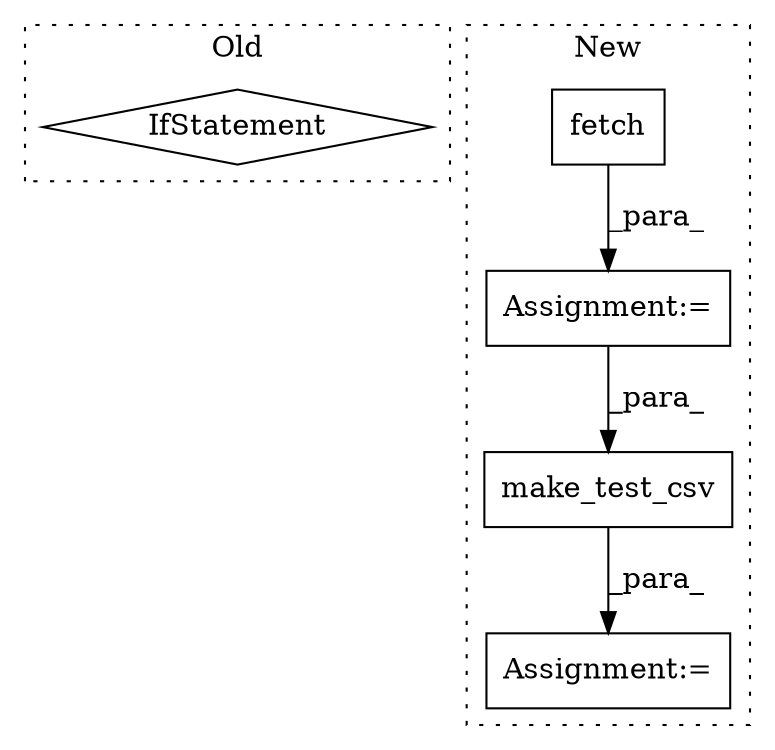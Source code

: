 digraph G {
subgraph cluster0 {
1 [label="IfStatement" a="25" s="3614" l="51" shape="diamond"];
label = "Old";
style="dotted";
}
subgraph cluster1 {
2 [label="fetch" a="32" s="3501,3511" l="6,1" shape="box"];
3 [label="make_test_csv" a="32" s="3542,3577" l="14,1" shape="box"];
4 [label="Assignment:=" a="7" s="3541" l="1" shape="box"];
5 [label="Assignment:=" a="7" s="3500" l="1" shape="box"];
label = "New";
style="dotted";
}
2 -> 5 [label="_para_"];
3 -> 4 [label="_para_"];
5 -> 3 [label="_para_"];
}